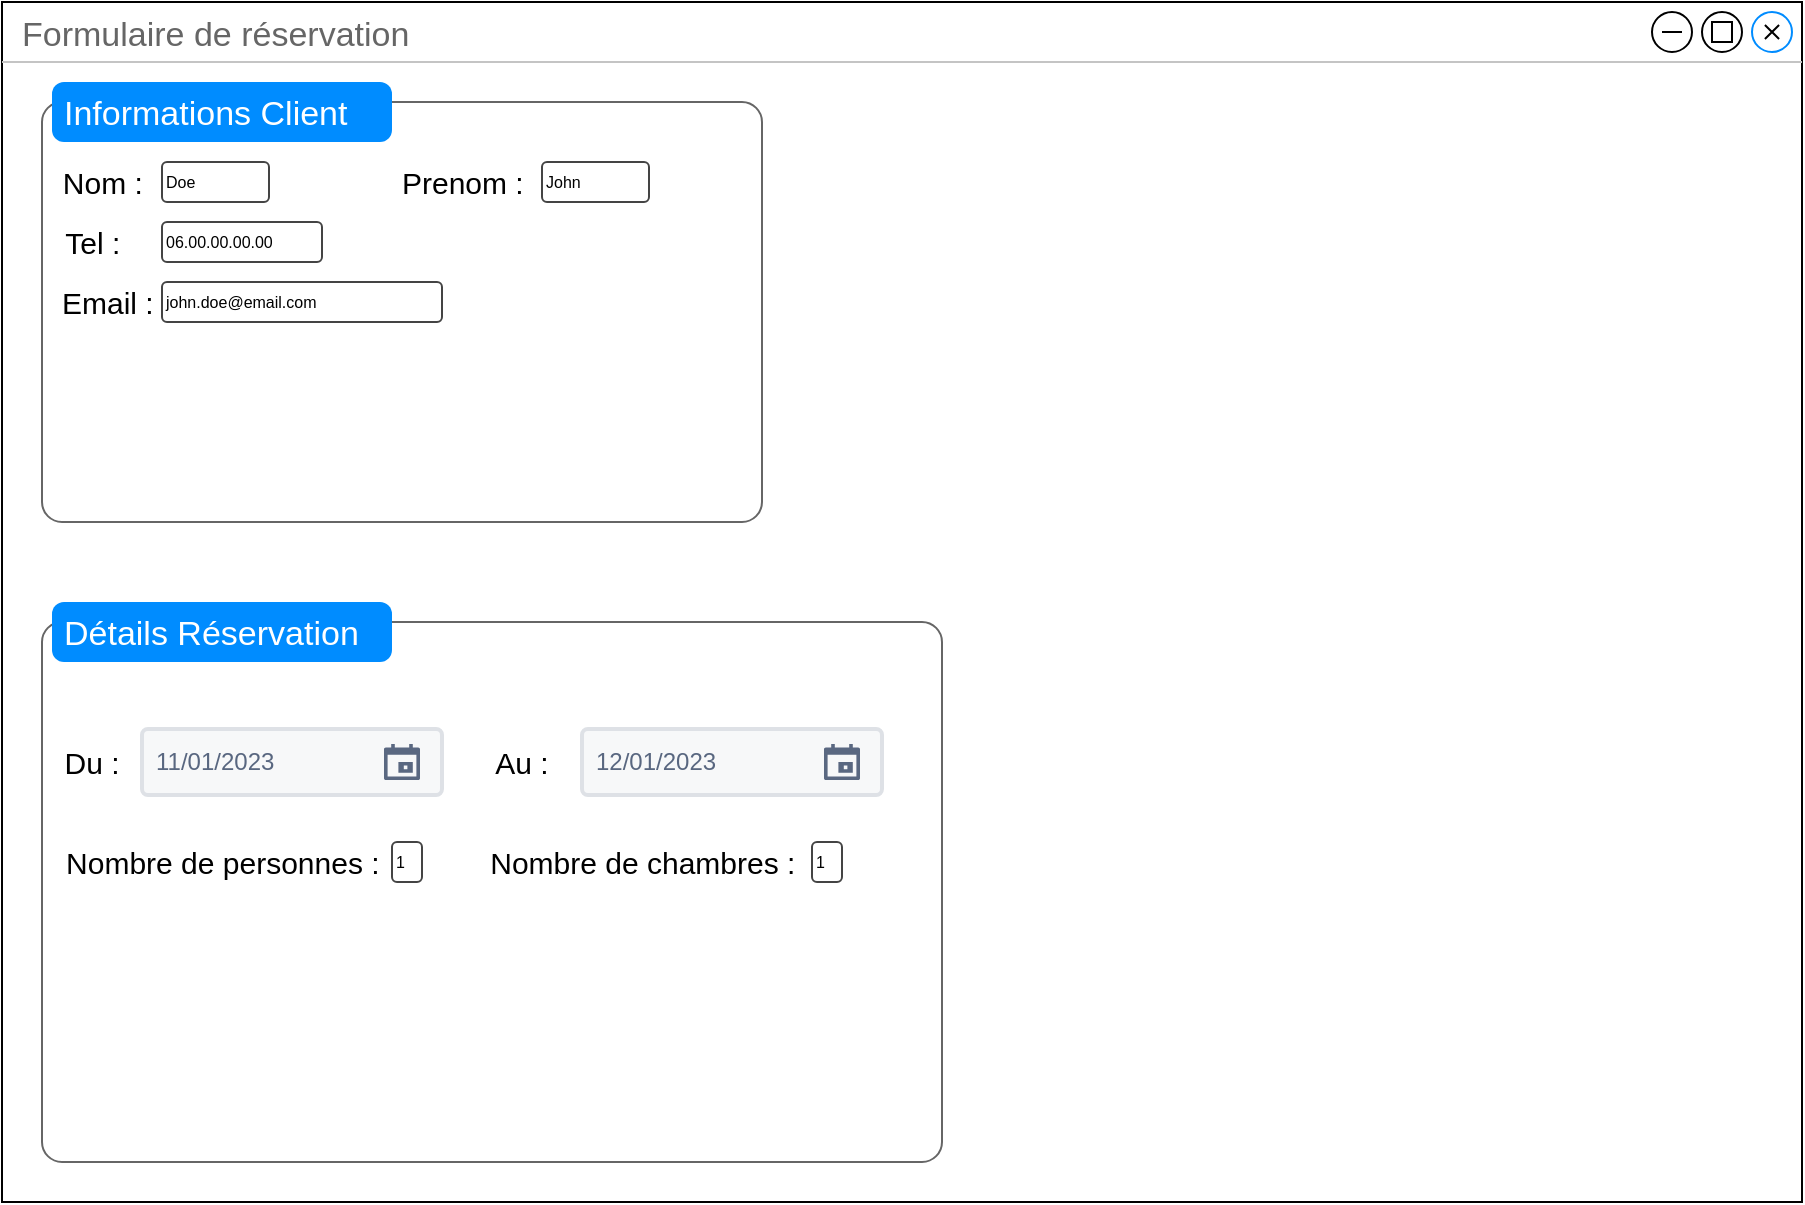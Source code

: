 <mxfile version="13.9.9" type="device"><diagram name="Page-1" id="03018318-947c-dd8e-b7a3-06fadd420f32"><mxGraphModel dx="1086" dy="806" grid="1" gridSize="10" guides="1" tooltips="1" connect="1" arrows="1" fold="1" page="1" pageScale="1" pageWidth="1100" pageHeight="850" background="#ffffff" math="0" shadow="0"><root><mxCell id="0"/><mxCell id="1" parent="0"/><mxCell id="r4gSKeEDEo47tpmT_UQy-6" value="" style="group" vertex="1" connectable="0" parent="1"><mxGeometry x="80" y="310" width="900" height="600" as="geometry"/></mxCell><mxCell id="r4gSKeEDEo47tpmT_UQy-1" value="Formulaire de réservation" style="strokeWidth=1;shadow=0;dashed=0;align=center;html=1;shape=mxgraph.mockup.containers.window;align=left;verticalAlign=top;spacingLeft=8;strokeColor2=#008cff;strokeColor3=#c4c4c4;fontColor=#666666;mainText=;fontSize=17;labelBackgroundColor=none;" vertex="1" parent="r4gSKeEDEo47tpmT_UQy-6"><mxGeometry width="900" height="600" as="geometry"/></mxCell><mxCell id="r4gSKeEDEo47tpmT_UQy-5" value="" style="shape=cross;whiteSpace=wrap;html=1;fillColor=#000000;rotation=45;size=0;sketch=0;" vertex="1" parent="r4gSKeEDEo47tpmT_UQy-6"><mxGeometry x="880" y="10" width="10" height="10" as="geometry"/></mxCell><mxCell id="r4gSKeEDEo47tpmT_UQy-7" value="" style="line;strokeWidth=1;html=1;fillColor=#000000;sketch=0;" vertex="1" parent="r4gSKeEDEo47tpmT_UQy-6"><mxGeometry x="830" y="10" width="10" height="10" as="geometry"/></mxCell><mxCell id="r4gSKeEDEo47tpmT_UQy-8" value="" style="whiteSpace=wrap;html=1;aspect=fixed;sketch=0;strokeWidth=1;fillColor=none;" vertex="1" parent="r4gSKeEDEo47tpmT_UQy-6"><mxGeometry x="855" y="10" width="10" height="10" as="geometry"/></mxCell><mxCell id="r4gSKeEDEo47tpmT_UQy-14" value="" style="shape=mxgraph.mockup.containers.marginRect;rectMarginTop=10;strokeColor=#666666;strokeWidth=1;dashed=0;rounded=1;arcSize=5;recursiveResize=0;sketch=0;fillColor=none;" vertex="1" parent="r4gSKeEDEo47tpmT_UQy-6"><mxGeometry x="20" y="40" width="360" height="220" as="geometry"/></mxCell><mxCell id="r4gSKeEDEo47tpmT_UQy-15" value="Informations Client" style="shape=rect;strokeColor=none;fillColor=#008cff;strokeWidth=1;dashed=0;rounded=1;arcSize=20;fontColor=#ffffff;fontSize=17;spacing=2;spacingTop=-2;align=left;autosize=1;spacingLeft=4;resizeWidth=0;resizeHeight=0;perimeter=none;" vertex="1" parent="r4gSKeEDEo47tpmT_UQy-14"><mxGeometry x="5" width="170" height="30" as="geometry"/></mxCell><mxCell id="r4gSKeEDEo47tpmT_UQy-20" value="Nom :&amp;nbsp;" style="text;html=1;strokeColor=none;fillColor=none;align=center;verticalAlign=middle;whiteSpace=wrap;rounded=0;sketch=0;fontSize=15;" vertex="1" parent="r4gSKeEDEo47tpmT_UQy-14"><mxGeometry x="5" y="40" width="55" height="20" as="geometry"/></mxCell><mxCell id="r4gSKeEDEo47tpmT_UQy-21" value="Doe" style="strokeWidth=1;html=1;shadow=0;dashed=0;shape=mxgraph.ios.iTextInput;strokeColor=#444444;buttonText=;fontSize=8;whiteSpace=wrap;align=left;sketch=0;gradientColor=none;fillColor=none;" vertex="1" parent="r4gSKeEDEo47tpmT_UQy-14"><mxGeometry x="60" y="40" width="53.5" height="20" as="geometry"/></mxCell><mxCell id="r4gSKeEDEo47tpmT_UQy-23" value="Prenom :&amp;nbsp;" style="text;html=1;strokeColor=none;fillColor=none;align=center;verticalAlign=middle;whiteSpace=wrap;rounded=0;sketch=0;fontSize=15;" vertex="1" parent="r4gSKeEDEo47tpmT_UQy-14"><mxGeometry x="175" y="40" width="75" height="20" as="geometry"/></mxCell><mxCell id="r4gSKeEDEo47tpmT_UQy-22" value="Tel :&amp;nbsp;" style="text;html=1;strokeColor=none;fillColor=none;align=center;verticalAlign=middle;whiteSpace=wrap;rounded=0;sketch=0;fontSize=15;" vertex="1" parent="r4gSKeEDEo47tpmT_UQy-14"><mxGeometry x="10" y="70" width="35" height="20" as="geometry"/></mxCell><mxCell id="r4gSKeEDEo47tpmT_UQy-24" value="John" style="strokeWidth=1;html=1;shadow=0;dashed=0;shape=mxgraph.ios.iTextInput;strokeColor=#444444;buttonText=;fontSize=8;whiteSpace=wrap;align=left;sketch=0;gradientColor=none;fillColor=none;" vertex="1" parent="r4gSKeEDEo47tpmT_UQy-14"><mxGeometry x="250" y="40" width="53.5" height="20" as="geometry"/></mxCell><mxCell id="r4gSKeEDEo47tpmT_UQy-25" value="06.00.00.00.00" style="strokeWidth=1;html=1;shadow=0;dashed=0;shape=mxgraph.ios.iTextInput;strokeColor=#444444;buttonText=;fontSize=8;whiteSpace=wrap;align=left;sketch=0;gradientColor=none;fillColor=none;" vertex="1" parent="r4gSKeEDEo47tpmT_UQy-14"><mxGeometry x="60" y="70" width="80" height="20" as="geometry"/></mxCell><mxCell id="r4gSKeEDEo47tpmT_UQy-26" value="Email :&amp;nbsp;" style="text;html=1;strokeColor=none;fillColor=none;align=center;verticalAlign=middle;whiteSpace=wrap;rounded=0;sketch=0;fontSize=15;" vertex="1" parent="r4gSKeEDEo47tpmT_UQy-14"><mxGeometry x="5" y="100" width="60" height="20" as="geometry"/></mxCell><mxCell id="r4gSKeEDEo47tpmT_UQy-27" value="john.doe@email.com" style="strokeWidth=1;html=1;shadow=0;dashed=0;shape=mxgraph.ios.iTextInput;strokeColor=#444444;buttonText=;fontSize=8;whiteSpace=wrap;align=left;sketch=0;gradientColor=none;fillColor=none;" vertex="1" parent="r4gSKeEDEo47tpmT_UQy-14"><mxGeometry x="60" y="100" width="140" height="20" as="geometry"/></mxCell><mxCell id="r4gSKeEDEo47tpmT_UQy-16" value="" style="shape=mxgraph.mockup.containers.marginRect;rectMarginTop=10;strokeColor=#666666;strokeWidth=1;dashed=0;rounded=1;arcSize=5;recursiveResize=0;sketch=0;fillColor=none;" vertex="1" parent="r4gSKeEDEo47tpmT_UQy-6"><mxGeometry x="20" y="300" width="450" height="280" as="geometry"/></mxCell><mxCell id="r4gSKeEDEo47tpmT_UQy-17" value="Détails Réservation" style="shape=rect;strokeColor=none;fillColor=#008cff;strokeWidth=1;dashed=0;rounded=1;arcSize=20;fontColor=#ffffff;fontSize=17;spacing=2;spacingTop=-2;align=left;autosize=1;spacingLeft=4;resizeWidth=0;resizeHeight=0;perimeter=none;" vertex="1" parent="r4gSKeEDEo47tpmT_UQy-16"><mxGeometry x="5" width="170" height="30" as="geometry"/></mxCell><mxCell id="r4gSKeEDEo47tpmT_UQy-28" value="Du :" style="text;html=1;strokeColor=none;fillColor=none;align=center;verticalAlign=middle;whiteSpace=wrap;rounded=0;sketch=0;fontSize=15;" vertex="1" parent="r4gSKeEDEo47tpmT_UQy-16"><mxGeometry x="5" y="70" width="40" height="20" as="geometry"/></mxCell><mxCell id="r4gSKeEDEo47tpmT_UQy-30" value="11/01/2023" style="rounded=1;arcSize=9;fillColor=#F7F8F9;align=left;spacingLeft=5;strokeColor=#DEE1E6;html=1;strokeWidth=2;fontColor=#596780;fontSize=12;sketch=0;" vertex="1" parent="r4gSKeEDEo47tpmT_UQy-16"><mxGeometry x="50" y="63.5" width="150" height="33" as="geometry"/></mxCell><mxCell id="r4gSKeEDEo47tpmT_UQy-31" value="" style="shape=mxgraph.gmdl.calendar;fillColor=#5A6881;strokeColor=none" vertex="1" parent="r4gSKeEDEo47tpmT_UQy-30"><mxGeometry x="1" y="0.5" width="18" height="18" relative="1" as="geometry"><mxPoint x="-29" y="-9" as="offset"/></mxGeometry></mxCell><mxCell id="r4gSKeEDEo47tpmT_UQy-32" value="Au :" style="text;html=1;strokeColor=none;fillColor=none;align=center;verticalAlign=middle;whiteSpace=wrap;rounded=0;sketch=0;fontSize=15;" vertex="1" parent="r4gSKeEDEo47tpmT_UQy-16"><mxGeometry x="220" y="70" width="40" height="20" as="geometry"/></mxCell><mxCell id="r4gSKeEDEo47tpmT_UQy-33" value="12/01/2023" style="rounded=1;arcSize=9;fillColor=#F7F8F9;align=left;spacingLeft=5;strokeColor=#DEE1E6;html=1;strokeWidth=2;fontColor=#596780;fontSize=12;sketch=0;" vertex="1" parent="r4gSKeEDEo47tpmT_UQy-16"><mxGeometry x="270" y="63.5" width="150" height="33" as="geometry"/></mxCell><mxCell id="r4gSKeEDEo47tpmT_UQy-34" value="" style="shape=mxgraph.gmdl.calendar;fillColor=#5A6881;strokeColor=none" vertex="1" parent="r4gSKeEDEo47tpmT_UQy-33"><mxGeometry x="1" y="0.5" width="18" height="18" relative="1" as="geometry"><mxPoint x="-29" y="-9" as="offset"/></mxGeometry></mxCell><mxCell id="r4gSKeEDEo47tpmT_UQy-35" value="Nombre de personnes :&amp;nbsp;" style="text;html=1;strokeColor=none;fillColor=none;align=center;verticalAlign=middle;whiteSpace=wrap;rounded=0;sketch=0;fontSize=15;" vertex="1" parent="r4gSKeEDEo47tpmT_UQy-16"><mxGeometry x="10" y="120" width="165" height="20" as="geometry"/></mxCell><mxCell id="r4gSKeEDEo47tpmT_UQy-36" value="1" style="strokeWidth=1;html=1;shadow=0;dashed=0;shape=mxgraph.ios.iTextInput;strokeColor=#444444;buttonText=;fontSize=8;whiteSpace=wrap;align=left;sketch=0;gradientColor=none;fillColor=none;" vertex="1" parent="r4gSKeEDEo47tpmT_UQy-16"><mxGeometry x="175" y="120" width="15" height="20" as="geometry"/></mxCell><mxCell id="r4gSKeEDEo47tpmT_UQy-37" value="Nombre de chambres :&amp;nbsp;" style="text;html=1;strokeColor=none;fillColor=none;align=center;verticalAlign=middle;whiteSpace=wrap;rounded=0;sketch=0;fontSize=15;" vertex="1" parent="r4gSKeEDEo47tpmT_UQy-16"><mxGeometry x="220" y="120" width="165" height="20" as="geometry"/></mxCell><mxCell id="r4gSKeEDEo47tpmT_UQy-38" value="1" style="strokeWidth=1;html=1;shadow=0;dashed=0;shape=mxgraph.ios.iTextInput;strokeColor=#444444;buttonText=;fontSize=8;whiteSpace=wrap;align=left;sketch=0;gradientColor=none;fillColor=none;" vertex="1" parent="r4gSKeEDEo47tpmT_UQy-16"><mxGeometry x="385" y="120" width="15" height="20" as="geometry"/></mxCell></root></mxGraphModel></diagram></mxfile>